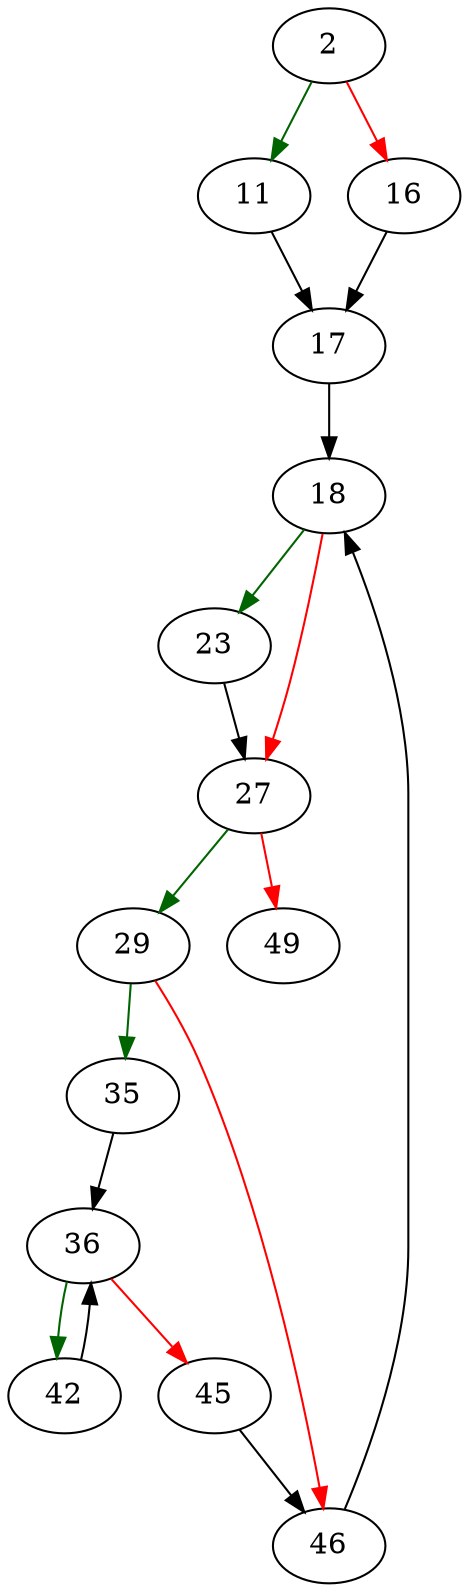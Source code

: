 strict digraph "sqlite3Utf8CharLen" {
	// Node definitions.
	2 [entry=true];
	11;
	16;
	17;
	18;
	23;
	27;
	29;
	49;
	35;
	46;
	36;
	42;
	45;

	// Edge definitions.
	2 -> 11 [
		color=darkgreen
		cond=true
	];
	2 -> 16 [
		color=red
		cond=false
	];
	11 -> 17;
	16 -> 17;
	17 -> 18;
	18 -> 23 [
		color=darkgreen
		cond=true
	];
	18 -> 27 [
		color=red
		cond=false
	];
	23 -> 27;
	27 -> 29 [
		color=darkgreen
		cond=true
	];
	27 -> 49 [
		color=red
		cond=false
	];
	29 -> 35 [
		color=darkgreen
		cond=true
	];
	29 -> 46 [
		color=red
		cond=false
	];
	35 -> 36;
	46 -> 18;
	36 -> 42 [
		color=darkgreen
		cond=true
	];
	36 -> 45 [
		color=red
		cond=false
	];
	42 -> 36;
	45 -> 46;
}